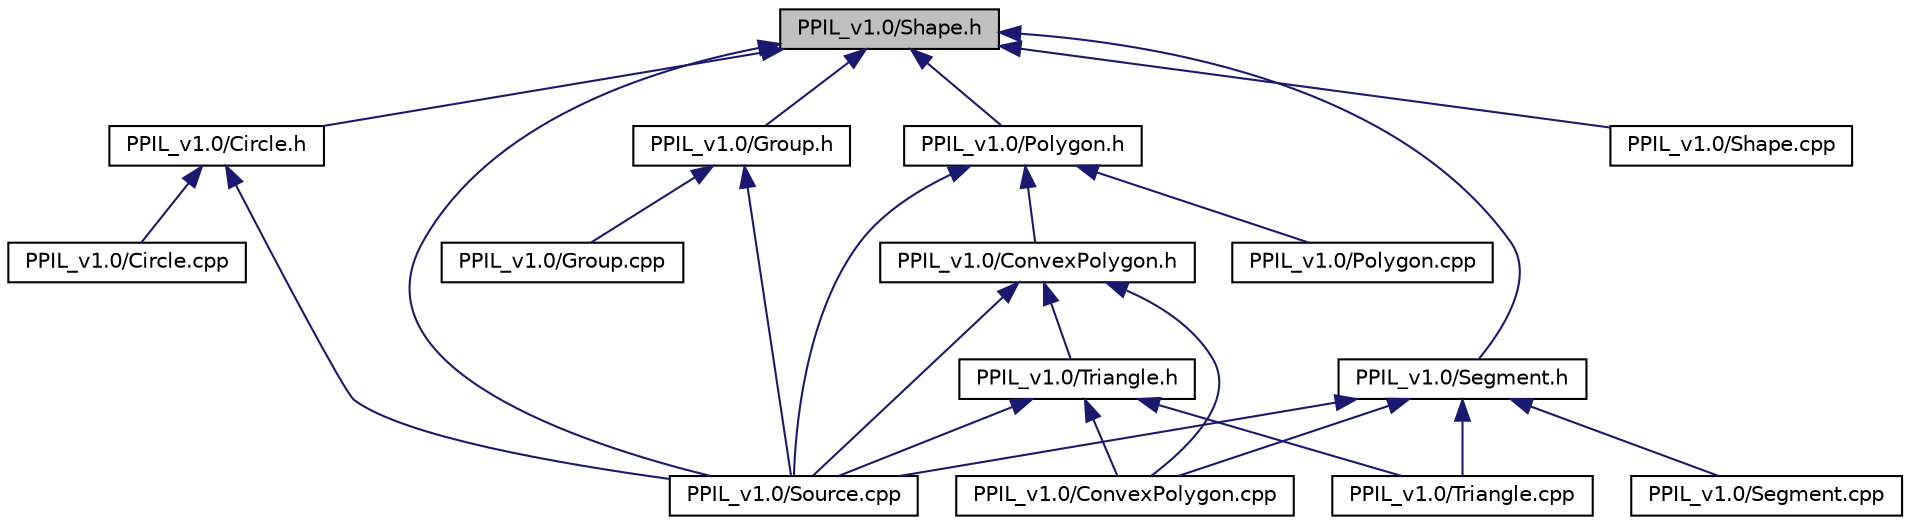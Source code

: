 digraph "PPIL_v1.0/Shape.h"
{
 // LATEX_PDF_SIZE
  edge [fontname="Helvetica",fontsize="10",labelfontname="Helvetica",labelfontsize="10"];
  node [fontname="Helvetica",fontsize="10",shape=record];
  Node1 [label="PPIL_v1.0/Shape.h",height=0.2,width=0.4,color="black", fillcolor="grey75", style="filled", fontcolor="black",tooltip=" "];
  Node1 -> Node2 [dir="back",color="midnightblue",fontsize="10",style="solid",fontname="Helvetica"];
  Node2 [label="PPIL_v1.0/Circle.h",height=0.2,width=0.4,color="black", fillcolor="white", style="filled",URL="$_circle_8h.html",tooltip=" "];
  Node2 -> Node3 [dir="back",color="midnightblue",fontsize="10",style="solid",fontname="Helvetica"];
  Node3 [label="PPIL_v1.0/Circle.cpp",height=0.2,width=0.4,color="black", fillcolor="white", style="filled",URL="$_circle_8cpp.html",tooltip=" "];
  Node2 -> Node4 [dir="back",color="midnightblue",fontsize="10",style="solid",fontname="Helvetica"];
  Node4 [label="PPIL_v1.0/Source.cpp",height=0.2,width=0.4,color="black", fillcolor="white", style="filled",URL="$_source_8cpp.html",tooltip=" "];
  Node1 -> Node5 [dir="back",color="midnightblue",fontsize="10",style="solid",fontname="Helvetica"];
  Node5 [label="PPIL_v1.0/Group.h",height=0.2,width=0.4,color="black", fillcolor="white", style="filled",URL="$_group_8h.html",tooltip=" "];
  Node5 -> Node6 [dir="back",color="midnightblue",fontsize="10",style="solid",fontname="Helvetica"];
  Node6 [label="PPIL_v1.0/Group.cpp",height=0.2,width=0.4,color="black", fillcolor="white", style="filled",URL="$_group_8cpp.html",tooltip=" "];
  Node5 -> Node4 [dir="back",color="midnightblue",fontsize="10",style="solid",fontname="Helvetica"];
  Node1 -> Node7 [dir="back",color="midnightblue",fontsize="10",style="solid",fontname="Helvetica"];
  Node7 [label="PPIL_v1.0/Polygon.h",height=0.2,width=0.4,color="black", fillcolor="white", style="filled",URL="$_polygon_8h.html",tooltip=" "];
  Node7 -> Node8 [dir="back",color="midnightblue",fontsize="10",style="solid",fontname="Helvetica"];
  Node8 [label="PPIL_v1.0/ConvexPolygon.h",height=0.2,width=0.4,color="black", fillcolor="white", style="filled",URL="$_convex_polygon_8h.html",tooltip=" "];
  Node8 -> Node9 [dir="back",color="midnightblue",fontsize="10",style="solid",fontname="Helvetica"];
  Node9 [label="PPIL_v1.0/ConvexPolygon.cpp",height=0.2,width=0.4,color="black", fillcolor="white", style="filled",URL="$_convex_polygon_8cpp.html",tooltip=" "];
  Node8 -> Node4 [dir="back",color="midnightblue",fontsize="10",style="solid",fontname="Helvetica"];
  Node8 -> Node10 [dir="back",color="midnightblue",fontsize="10",style="solid",fontname="Helvetica"];
  Node10 [label="PPIL_v1.0/Triangle.h",height=0.2,width=0.4,color="black", fillcolor="white", style="filled",URL="$_triangle_8h.html",tooltip=" "];
  Node10 -> Node9 [dir="back",color="midnightblue",fontsize="10",style="solid",fontname="Helvetica"];
  Node10 -> Node4 [dir="back",color="midnightblue",fontsize="10",style="solid",fontname="Helvetica"];
  Node10 -> Node11 [dir="back",color="midnightblue",fontsize="10",style="solid",fontname="Helvetica"];
  Node11 [label="PPIL_v1.0/Triangle.cpp",height=0.2,width=0.4,color="black", fillcolor="white", style="filled",URL="$_triangle_8cpp.html",tooltip=" "];
  Node7 -> Node12 [dir="back",color="midnightblue",fontsize="10",style="solid",fontname="Helvetica"];
  Node12 [label="PPIL_v1.0/Polygon.cpp",height=0.2,width=0.4,color="black", fillcolor="white", style="filled",URL="$_polygon_8cpp.html",tooltip=" "];
  Node7 -> Node4 [dir="back",color="midnightblue",fontsize="10",style="solid",fontname="Helvetica"];
  Node1 -> Node13 [dir="back",color="midnightblue",fontsize="10",style="solid",fontname="Helvetica"];
  Node13 [label="PPIL_v1.0/Segment.h",height=0.2,width=0.4,color="black", fillcolor="white", style="filled",URL="$_segment_8h.html",tooltip=" "];
  Node13 -> Node9 [dir="back",color="midnightblue",fontsize="10",style="solid",fontname="Helvetica"];
  Node13 -> Node14 [dir="back",color="midnightblue",fontsize="10",style="solid",fontname="Helvetica"];
  Node14 [label="PPIL_v1.0/Segment.cpp",height=0.2,width=0.4,color="black", fillcolor="white", style="filled",URL="$_segment_8cpp.html",tooltip=" "];
  Node13 -> Node4 [dir="back",color="midnightblue",fontsize="10",style="solid",fontname="Helvetica"];
  Node13 -> Node11 [dir="back",color="midnightblue",fontsize="10",style="solid",fontname="Helvetica"];
  Node1 -> Node15 [dir="back",color="midnightblue",fontsize="10",style="solid",fontname="Helvetica"];
  Node15 [label="PPIL_v1.0/Shape.cpp",height=0.2,width=0.4,color="black", fillcolor="white", style="filled",URL="$_shape_8cpp.html",tooltip=" "];
  Node1 -> Node4 [dir="back",color="midnightblue",fontsize="10",style="solid",fontname="Helvetica"];
}
